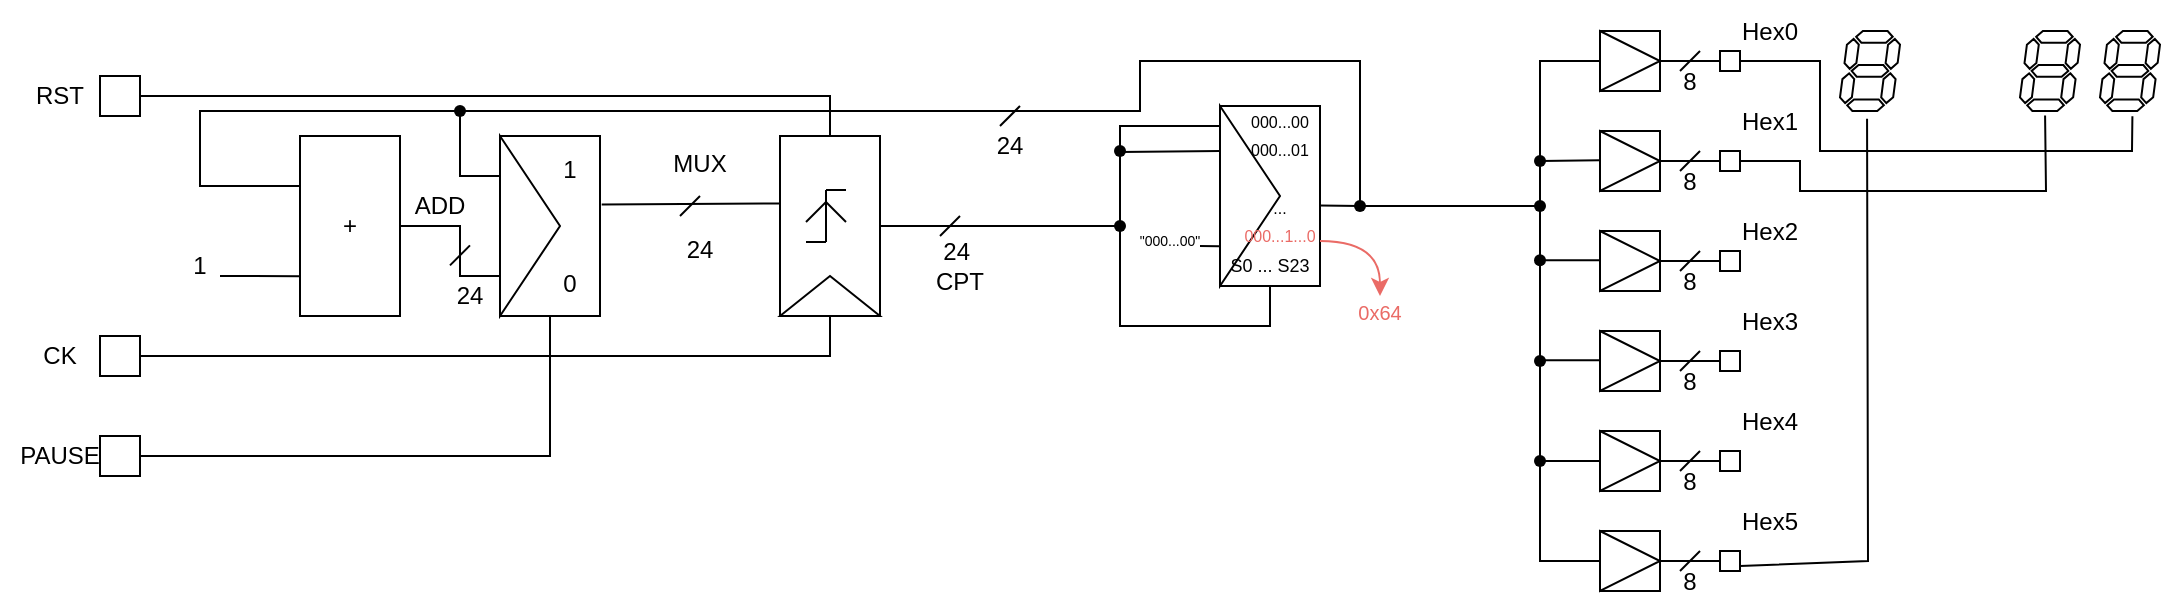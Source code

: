 <mxfile version="28.2.5">
  <diagram name="Page-1" id="4VCys80fIXsNl4EApBjB">
    <mxGraphModel dx="848" dy="515" grid="1" gridSize="10" guides="1" tooltips="1" connect="1" arrows="1" fold="1" page="1" pageScale="1" pageWidth="827" pageHeight="1169" math="0" shadow="0">
      <root>
        <mxCell id="0" />
        <mxCell id="1" parent="0" />
        <mxCell id="50cx5ybg6WjsTkt2_30P-1" value="+" style="rounded=0;whiteSpace=wrap;html=1;" vertex="1" parent="1">
          <mxGeometry x="160" y="85" width="50" height="90" as="geometry" />
        </mxCell>
        <mxCell id="50cx5ybg6WjsTkt2_30P-2" value="" style="group;rotation=-90;" vertex="1" connectable="0" parent="1">
          <mxGeometry x="380" y="125" width="90" height="70" as="geometry" />
        </mxCell>
        <mxCell id="50cx5ybg6WjsTkt2_30P-3" value="" style="rounded=0;whiteSpace=wrap;html=1;rotation=-90;" vertex="1" parent="50cx5ybg6WjsTkt2_30P-2">
          <mxGeometry y="-20" width="90" height="50" as="geometry" />
        </mxCell>
        <mxCell id="50cx5ybg6WjsTkt2_30P-4" value="" style="group;rotation=-90;" vertex="1" connectable="0" parent="50cx5ybg6WjsTkt2_30P-2">
          <mxGeometry x="30" y="-10" width="26" height="20" as="geometry" />
        </mxCell>
        <mxCell id="50cx5ybg6WjsTkt2_30P-5" value="" style="endArrow=none;html=1;rounded=0;" edge="1" parent="50cx5ybg6WjsTkt2_30P-4">
          <mxGeometry width="50" height="50" relative="1" as="geometry">
            <mxPoint x="13" y="23" as="sourcePoint" />
            <mxPoint x="13" y="-3" as="targetPoint" />
          </mxGeometry>
        </mxCell>
        <mxCell id="50cx5ybg6WjsTkt2_30P-6" value="" style="endArrow=none;html=1;rounded=0;" edge="1" parent="50cx5ybg6WjsTkt2_30P-4">
          <mxGeometry width="50" height="50" relative="1" as="geometry">
            <mxPoint x="13" y="23" as="sourcePoint" />
            <mxPoint x="3" y="23" as="targetPoint" />
          </mxGeometry>
        </mxCell>
        <mxCell id="50cx5ybg6WjsTkt2_30P-7" value="" style="endArrow=none;html=1;rounded=0;" edge="1" parent="50cx5ybg6WjsTkt2_30P-4">
          <mxGeometry width="50" height="50" relative="1" as="geometry">
            <mxPoint x="23" y="-3" as="sourcePoint" />
            <mxPoint x="13" y="-3" as="targetPoint" />
          </mxGeometry>
        </mxCell>
        <mxCell id="50cx5ybg6WjsTkt2_30P-8" value="" style="endArrow=none;html=1;rounded=0;" edge="1" parent="50cx5ybg6WjsTkt2_30P-4">
          <mxGeometry width="50" height="50" relative="1" as="geometry">
            <mxPoint x="13" y="3" as="sourcePoint" />
            <mxPoint x="3" y="13" as="targetPoint" />
            <Array as="points">
              <mxPoint x="13" y="3" />
            </Array>
          </mxGeometry>
        </mxCell>
        <mxCell id="50cx5ybg6WjsTkt2_30P-9" value="" style="endArrow=none;html=1;rounded=0;" edge="1" parent="50cx5ybg6WjsTkt2_30P-4">
          <mxGeometry width="50" height="50" relative="1" as="geometry">
            <mxPoint x="13" y="3" as="sourcePoint" />
            <mxPoint x="23" y="13" as="targetPoint" />
          </mxGeometry>
        </mxCell>
        <mxCell id="50cx5ybg6WjsTkt2_30P-10" value="" style="triangle;whiteSpace=wrap;html=1;rotation=-90;" vertex="1" parent="50cx5ybg6WjsTkt2_30P-2">
          <mxGeometry x="35" y="15" width="20" height="50" as="geometry" />
        </mxCell>
        <mxCell id="50cx5ybg6WjsTkt2_30P-11" value="" style="endArrow=none;html=1;rounded=0;entryX=0.004;entryY=0.779;entryDx=0;entryDy=0;entryPerimeter=0;" edge="1" parent="1" target="50cx5ybg6WjsTkt2_30P-1">
          <mxGeometry width="50" height="50" relative="1" as="geometry">
            <mxPoint x="120" y="155" as="sourcePoint" />
            <mxPoint x="130" y="205" as="targetPoint" />
          </mxGeometry>
        </mxCell>
        <mxCell id="50cx5ybg6WjsTkt2_30P-12" value="" style="verticalLabelPosition=bottom;shadow=0;dashed=0;align=center;html=1;verticalAlign=top;shape=mxgraph.electrical.opto_electronics.7_segment_display;pointerEvents=1;" vertex="1" parent="1">
          <mxGeometry x="930" y="32.5" width="30" height="40" as="geometry" />
        </mxCell>
        <mxCell id="50cx5ybg6WjsTkt2_30P-13" value="" style="verticalLabelPosition=bottom;shadow=0;dashed=0;align=center;html=1;verticalAlign=top;shape=mxgraph.electrical.opto_electronics.7_segment_display;pointerEvents=1;" vertex="1" parent="1">
          <mxGeometry x="1020" y="32.5" width="30" height="40" as="geometry" />
        </mxCell>
        <mxCell id="50cx5ybg6WjsTkt2_30P-14" value="" style="verticalLabelPosition=bottom;shadow=0;dashed=0;align=center;html=1;verticalAlign=top;shape=mxgraph.electrical.opto_electronics.7_segment_display;pointerEvents=1;" vertex="1" parent="1">
          <mxGeometry x="1060" y="32.5" width="30" height="40" as="geometry" />
        </mxCell>
        <mxCell id="50cx5ybg6WjsTkt2_30P-15" value="1" style="text;html=1;align=center;verticalAlign=middle;whiteSpace=wrap;rounded=0;" vertex="1" parent="1">
          <mxGeometry x="100" y="135" width="20" height="30" as="geometry" />
        </mxCell>
        <mxCell id="50cx5ybg6WjsTkt2_30P-16" value="" style="endArrow=none;html=1;rounded=0;entryX=0;entryY=0.5;entryDx=0;entryDy=0;exitX=1;exitY=0.5;exitDx=0;exitDy=0;" edge="1" parent="1" source="50cx5ybg6WjsTkt2_30P-17" target="50cx5ybg6WjsTkt2_30P-10">
          <mxGeometry width="50" height="50" relative="1" as="geometry">
            <mxPoint x="180" y="195" as="sourcePoint" />
            <mxPoint x="230" y="235" as="targetPoint" />
            <Array as="points">
              <mxPoint x="290" y="195" />
              <mxPoint x="425" y="195" />
            </Array>
          </mxGeometry>
        </mxCell>
        <mxCell id="50cx5ybg6WjsTkt2_30P-17" value="" style="rounded=0;whiteSpace=wrap;html=1;" vertex="1" parent="1">
          <mxGeometry x="60" y="185" width="20" height="20" as="geometry" />
        </mxCell>
        <mxCell id="50cx5ybg6WjsTkt2_30P-18" value="" style="rounded=0;whiteSpace=wrap;html=1;" vertex="1" parent="1">
          <mxGeometry x="60" y="55" width="20" height="20" as="geometry" />
        </mxCell>
        <mxCell id="50cx5ybg6WjsTkt2_30P-19" value="" style="endArrow=none;html=1;rounded=0;entryX=1;entryY=0.5;entryDx=0;entryDy=0;exitX=1;exitY=0.5;exitDx=0;exitDy=0;" edge="1" parent="1" source="50cx5ybg6WjsTkt2_30P-18" target="50cx5ybg6WjsTkt2_30P-3">
          <mxGeometry width="50" height="50" relative="1" as="geometry">
            <mxPoint x="290" y="335" as="sourcePoint" />
            <mxPoint x="340" y="285" as="targetPoint" />
            <Array as="points">
              <mxPoint x="425" y="65" />
            </Array>
          </mxGeometry>
        </mxCell>
        <mxCell id="50cx5ybg6WjsTkt2_30P-20" value="" style="endArrow=none;html=1;rounded=0;" edge="1" parent="1">
          <mxGeometry width="50" height="50" relative="1" as="geometry">
            <mxPoint x="235" y="149.67" as="sourcePoint" />
            <mxPoint x="245" y="139.67" as="targetPoint" />
          </mxGeometry>
        </mxCell>
        <mxCell id="50cx5ybg6WjsTkt2_30P-21" value="" style="endArrow=none;html=1;rounded=0;exitDx=0;exitDy=0;entryX=0.5;entryY=1;entryDx=0;entryDy=0;" edge="1" parent="1" source="50cx5ybg6WjsTkt2_30P-133" target="50cx5ybg6WjsTkt2_30P-109">
          <mxGeometry width="50" height="50" relative="1" as="geometry">
            <mxPoint x="650" y="235" as="sourcePoint" />
            <mxPoint x="580" y="128" as="targetPoint" />
            <Array as="points">
              <mxPoint x="570" y="180" />
              <mxPoint x="645" y="180" />
            </Array>
          </mxGeometry>
        </mxCell>
        <mxCell id="50cx5ybg6WjsTkt2_30P-22" value="" style="endArrow=none;html=1;rounded=0;" edge="1" parent="1">
          <mxGeometry width="50" height="50" relative="1" as="geometry">
            <mxPoint x="480" y="135" as="sourcePoint" />
            <mxPoint x="490" y="125" as="targetPoint" />
          </mxGeometry>
        </mxCell>
        <mxCell id="50cx5ybg6WjsTkt2_30P-23" value="24&amp;nbsp;&lt;div&gt;CPT&lt;/div&gt;" style="text;html=1;align=center;verticalAlign=middle;whiteSpace=wrap;rounded=0;" vertex="1" parent="1">
          <mxGeometry x="460" y="135" width="60" height="30" as="geometry" />
        </mxCell>
        <mxCell id="50cx5ybg6WjsTkt2_30P-24" value="" style="rounded=0;whiteSpace=wrap;html=1;" vertex="1" parent="1">
          <mxGeometry x="810" y="32.5" width="30" height="30" as="geometry" />
        </mxCell>
        <mxCell id="50cx5ybg6WjsTkt2_30P-25" value="" style="triangle;whiteSpace=wrap;html=1;" vertex="1" parent="1">
          <mxGeometry x="810" y="32.5" width="30" height="30" as="geometry" />
        </mxCell>
        <mxCell id="50cx5ybg6WjsTkt2_30P-26" value="" style="endArrow=none;html=1;rounded=0;entryX=0;entryY=0.5;entryDx=0;entryDy=0;exitX=0;exitY=0.5;exitDx=0;exitDy=0;" edge="1" parent="1" target="50cx5ybg6WjsTkt2_30P-25">
          <mxGeometry width="50" height="50" relative="1" as="geometry">
            <mxPoint x="810" y="297.5" as="sourcePoint" />
            <mxPoint x="720" y="242.5" as="targetPoint" />
            <Array as="points">
              <mxPoint x="780" y="297.5" />
              <mxPoint x="780" y="47.5" />
            </Array>
          </mxGeometry>
        </mxCell>
        <mxCell id="50cx5ybg6WjsTkt2_30P-28" value="" style="endArrow=none;html=1;rounded=0;entryX=1;entryY=0.5;entryDx=0;entryDy=0;" edge="1" parent="1" source="50cx5ybg6WjsTkt2_30P-30" target="50cx5ybg6WjsTkt2_30P-25">
          <mxGeometry width="50" height="50" relative="1" as="geometry">
            <mxPoint x="860" y="47.5" as="sourcePoint" />
            <mxPoint x="960" y="222.5" as="targetPoint" />
          </mxGeometry>
        </mxCell>
        <mxCell id="50cx5ybg6WjsTkt2_30P-29" value="" style="endArrow=none;html=1;rounded=0;entryX=1;entryY=0.5;entryDx=0;entryDy=0;" edge="1" parent="1" target="50cx5ybg6WjsTkt2_30P-30">
          <mxGeometry width="50" height="50" relative="1" as="geometry">
            <mxPoint x="860" y="47.5" as="sourcePoint" />
            <mxPoint x="840" y="47.5" as="targetPoint" />
          </mxGeometry>
        </mxCell>
        <mxCell id="50cx5ybg6WjsTkt2_30P-30" value="" style="rounded=0;whiteSpace=wrap;html=1;" vertex="1" parent="1">
          <mxGeometry x="870" y="42.5" width="10" height="10" as="geometry" />
        </mxCell>
        <mxCell id="50cx5ybg6WjsTkt2_30P-31" value="" style="endArrow=none;html=1;rounded=0;" edge="1" parent="1">
          <mxGeometry width="50" height="50" relative="1" as="geometry">
            <mxPoint x="850" y="52.5" as="sourcePoint" />
            <mxPoint x="860" y="42.5" as="targetPoint" />
          </mxGeometry>
        </mxCell>
        <mxCell id="50cx5ybg6WjsTkt2_30P-32" value="8" style="text;html=1;align=center;verticalAlign=middle;whiteSpace=wrap;rounded=0;" vertex="1" parent="1">
          <mxGeometry x="850" y="52.5" width="10" height="10" as="geometry" />
        </mxCell>
        <mxCell id="50cx5ybg6WjsTkt2_30P-33" value="" style="rounded=0;whiteSpace=wrap;html=1;" vertex="1" parent="1">
          <mxGeometry x="810" y="82.5" width="30" height="30" as="geometry" />
        </mxCell>
        <mxCell id="50cx5ybg6WjsTkt2_30P-34" value="" style="triangle;whiteSpace=wrap;html=1;" vertex="1" parent="1">
          <mxGeometry x="810" y="82.5" width="30" height="30" as="geometry" />
        </mxCell>
        <mxCell id="50cx5ybg6WjsTkt2_30P-35" value="" style="endArrow=none;html=1;rounded=0;entryX=1;entryY=0.5;entryDx=0;entryDy=0;" edge="1" parent="1" source="50cx5ybg6WjsTkt2_30P-37" target="50cx5ybg6WjsTkt2_30P-34">
          <mxGeometry width="50" height="50" relative="1" as="geometry">
            <mxPoint x="860" y="97.5" as="sourcePoint" />
            <mxPoint x="960" y="272.5" as="targetPoint" />
          </mxGeometry>
        </mxCell>
        <mxCell id="50cx5ybg6WjsTkt2_30P-36" value="" style="endArrow=none;html=1;rounded=0;entryX=1;entryY=0.5;entryDx=0;entryDy=0;" edge="1" parent="1" target="50cx5ybg6WjsTkt2_30P-37">
          <mxGeometry width="50" height="50" relative="1" as="geometry">
            <mxPoint x="860" y="97.5" as="sourcePoint" />
            <mxPoint x="840" y="97.5" as="targetPoint" />
          </mxGeometry>
        </mxCell>
        <mxCell id="50cx5ybg6WjsTkt2_30P-37" value="" style="rounded=0;whiteSpace=wrap;html=1;" vertex="1" parent="1">
          <mxGeometry x="870" y="92.5" width="10" height="10" as="geometry" />
        </mxCell>
        <mxCell id="50cx5ybg6WjsTkt2_30P-38" value="" style="endArrow=none;html=1;rounded=0;" edge="1" parent="1">
          <mxGeometry width="50" height="50" relative="1" as="geometry">
            <mxPoint x="850" y="102.5" as="sourcePoint" />
            <mxPoint x="860" y="92.5" as="targetPoint" />
          </mxGeometry>
        </mxCell>
        <mxCell id="50cx5ybg6WjsTkt2_30P-39" value="8" style="text;html=1;align=center;verticalAlign=middle;whiteSpace=wrap;rounded=0;" vertex="1" parent="1">
          <mxGeometry x="850" y="102.5" width="10" height="10" as="geometry" />
        </mxCell>
        <mxCell id="50cx5ybg6WjsTkt2_30P-40" value="" style="rounded=0;whiteSpace=wrap;html=1;" vertex="1" parent="1">
          <mxGeometry x="810" y="132.5" width="30" height="30" as="geometry" />
        </mxCell>
        <mxCell id="50cx5ybg6WjsTkt2_30P-41" value="" style="triangle;whiteSpace=wrap;html=1;" vertex="1" parent="1">
          <mxGeometry x="810" y="132.5" width="30" height="30" as="geometry" />
        </mxCell>
        <mxCell id="50cx5ybg6WjsTkt2_30P-42" value="" style="endArrow=none;html=1;rounded=0;entryX=1;entryY=0.5;entryDx=0;entryDy=0;" edge="1" parent="1" source="50cx5ybg6WjsTkt2_30P-44" target="50cx5ybg6WjsTkt2_30P-41">
          <mxGeometry width="50" height="50" relative="1" as="geometry">
            <mxPoint x="860" y="147.5" as="sourcePoint" />
            <mxPoint x="960" y="322.5" as="targetPoint" />
          </mxGeometry>
        </mxCell>
        <mxCell id="50cx5ybg6WjsTkt2_30P-43" value="" style="endArrow=none;html=1;rounded=0;entryX=1;entryY=0.5;entryDx=0;entryDy=0;" edge="1" parent="1" target="50cx5ybg6WjsTkt2_30P-44">
          <mxGeometry width="50" height="50" relative="1" as="geometry">
            <mxPoint x="860" y="147.5" as="sourcePoint" />
            <mxPoint x="840" y="147.5" as="targetPoint" />
          </mxGeometry>
        </mxCell>
        <mxCell id="50cx5ybg6WjsTkt2_30P-44" value="" style="rounded=0;whiteSpace=wrap;html=1;" vertex="1" parent="1">
          <mxGeometry x="870" y="142.5" width="10" height="10" as="geometry" />
        </mxCell>
        <mxCell id="50cx5ybg6WjsTkt2_30P-45" value="" style="endArrow=none;html=1;rounded=0;" edge="1" parent="1">
          <mxGeometry width="50" height="50" relative="1" as="geometry">
            <mxPoint x="850" y="152.5" as="sourcePoint" />
            <mxPoint x="860" y="142.5" as="targetPoint" />
          </mxGeometry>
        </mxCell>
        <mxCell id="50cx5ybg6WjsTkt2_30P-46" value="8" style="text;html=1;align=center;verticalAlign=middle;whiteSpace=wrap;rounded=0;" vertex="1" parent="1">
          <mxGeometry x="850" y="152.5" width="10" height="10" as="geometry" />
        </mxCell>
        <mxCell id="50cx5ybg6WjsTkt2_30P-47" value="" style="rounded=0;whiteSpace=wrap;html=1;" vertex="1" parent="1">
          <mxGeometry x="810" y="182.5" width="30" height="30" as="geometry" />
        </mxCell>
        <mxCell id="50cx5ybg6WjsTkt2_30P-48" value="" style="triangle;whiteSpace=wrap;html=1;" vertex="1" parent="1">
          <mxGeometry x="810" y="182.5" width="30" height="30" as="geometry" />
        </mxCell>
        <mxCell id="50cx5ybg6WjsTkt2_30P-49" value="" style="endArrow=none;html=1;rounded=0;entryX=1;entryY=0.5;entryDx=0;entryDy=0;" edge="1" parent="1" source="50cx5ybg6WjsTkt2_30P-51" target="50cx5ybg6WjsTkt2_30P-48">
          <mxGeometry width="50" height="50" relative="1" as="geometry">
            <mxPoint x="860" y="197.5" as="sourcePoint" />
            <mxPoint x="960" y="372.5" as="targetPoint" />
          </mxGeometry>
        </mxCell>
        <mxCell id="50cx5ybg6WjsTkt2_30P-50" value="" style="endArrow=none;html=1;rounded=0;entryX=1;entryY=0.5;entryDx=0;entryDy=0;" edge="1" parent="1" target="50cx5ybg6WjsTkt2_30P-51">
          <mxGeometry width="50" height="50" relative="1" as="geometry">
            <mxPoint x="860" y="197.5" as="sourcePoint" />
            <mxPoint x="840" y="197.5" as="targetPoint" />
          </mxGeometry>
        </mxCell>
        <mxCell id="50cx5ybg6WjsTkt2_30P-51" value="" style="rounded=0;whiteSpace=wrap;html=1;" vertex="1" parent="1">
          <mxGeometry x="870" y="192.5" width="10" height="10" as="geometry" />
        </mxCell>
        <mxCell id="50cx5ybg6WjsTkt2_30P-52" value="" style="endArrow=none;html=1;rounded=0;" edge="1" parent="1">
          <mxGeometry width="50" height="50" relative="1" as="geometry">
            <mxPoint x="850" y="202.5" as="sourcePoint" />
            <mxPoint x="860" y="192.5" as="targetPoint" />
          </mxGeometry>
        </mxCell>
        <mxCell id="50cx5ybg6WjsTkt2_30P-53" value="8" style="text;html=1;align=center;verticalAlign=middle;whiteSpace=wrap;rounded=0;" vertex="1" parent="1">
          <mxGeometry x="850" y="202.5" width="10" height="10" as="geometry" />
        </mxCell>
        <mxCell id="50cx5ybg6WjsTkt2_30P-54" value="" style="rounded=0;whiteSpace=wrap;html=1;" vertex="1" parent="1">
          <mxGeometry x="810" y="232.5" width="30" height="30" as="geometry" />
        </mxCell>
        <mxCell id="50cx5ybg6WjsTkt2_30P-55" value="" style="triangle;whiteSpace=wrap;html=1;" vertex="1" parent="1">
          <mxGeometry x="810" y="232.5" width="30" height="30" as="geometry" />
        </mxCell>
        <mxCell id="50cx5ybg6WjsTkt2_30P-56" value="" style="endArrow=none;html=1;rounded=0;entryX=1;entryY=0.5;entryDx=0;entryDy=0;" edge="1" parent="1" source="50cx5ybg6WjsTkt2_30P-58" target="50cx5ybg6WjsTkt2_30P-55">
          <mxGeometry width="50" height="50" relative="1" as="geometry">
            <mxPoint x="860" y="247.5" as="sourcePoint" />
            <mxPoint x="960" y="422.5" as="targetPoint" />
          </mxGeometry>
        </mxCell>
        <mxCell id="50cx5ybg6WjsTkt2_30P-57" value="" style="endArrow=none;html=1;rounded=0;entryX=1;entryY=0.5;entryDx=0;entryDy=0;" edge="1" parent="1" target="50cx5ybg6WjsTkt2_30P-58">
          <mxGeometry width="50" height="50" relative="1" as="geometry">
            <mxPoint x="860" y="247.5" as="sourcePoint" />
            <mxPoint x="840" y="247.5" as="targetPoint" />
          </mxGeometry>
        </mxCell>
        <mxCell id="50cx5ybg6WjsTkt2_30P-58" value="" style="rounded=0;whiteSpace=wrap;html=1;" vertex="1" parent="1">
          <mxGeometry x="870" y="242.5" width="10" height="10" as="geometry" />
        </mxCell>
        <mxCell id="50cx5ybg6WjsTkt2_30P-59" value="" style="endArrow=none;html=1;rounded=0;" edge="1" parent="1">
          <mxGeometry width="50" height="50" relative="1" as="geometry">
            <mxPoint x="850" y="252.5" as="sourcePoint" />
            <mxPoint x="860" y="242.5" as="targetPoint" />
          </mxGeometry>
        </mxCell>
        <mxCell id="50cx5ybg6WjsTkt2_30P-60" value="8" style="text;html=1;align=center;verticalAlign=middle;whiteSpace=wrap;rounded=0;" vertex="1" parent="1">
          <mxGeometry x="850" y="252.5" width="10" height="10" as="geometry" />
        </mxCell>
        <mxCell id="50cx5ybg6WjsTkt2_30P-61" value="" style="rounded=0;whiteSpace=wrap;html=1;" vertex="1" parent="1">
          <mxGeometry x="810" y="282.5" width="30" height="30" as="geometry" />
        </mxCell>
        <mxCell id="50cx5ybg6WjsTkt2_30P-62" value="" style="triangle;whiteSpace=wrap;html=1;" vertex="1" parent="1">
          <mxGeometry x="810" y="282.5" width="30" height="30" as="geometry" />
        </mxCell>
        <mxCell id="50cx5ybg6WjsTkt2_30P-63" value="" style="endArrow=none;html=1;rounded=0;entryX=1;entryY=0.5;entryDx=0;entryDy=0;" edge="1" parent="1" source="50cx5ybg6WjsTkt2_30P-65" target="50cx5ybg6WjsTkt2_30P-62">
          <mxGeometry width="50" height="50" relative="1" as="geometry">
            <mxPoint x="860" y="297.5" as="sourcePoint" />
            <mxPoint x="960" y="472.5" as="targetPoint" />
          </mxGeometry>
        </mxCell>
        <mxCell id="50cx5ybg6WjsTkt2_30P-64" value="" style="endArrow=none;html=1;rounded=0;entryX=1;entryY=0.5;entryDx=0;entryDy=0;" edge="1" parent="1" target="50cx5ybg6WjsTkt2_30P-65">
          <mxGeometry width="50" height="50" relative="1" as="geometry">
            <mxPoint x="860" y="297.5" as="sourcePoint" />
            <mxPoint x="840" y="297.5" as="targetPoint" />
          </mxGeometry>
        </mxCell>
        <mxCell id="50cx5ybg6WjsTkt2_30P-65" value="" style="rounded=0;whiteSpace=wrap;html=1;" vertex="1" parent="1">
          <mxGeometry x="870" y="292.5" width="10" height="10" as="geometry" />
        </mxCell>
        <mxCell id="50cx5ybg6WjsTkt2_30P-66" value="" style="endArrow=none;html=1;rounded=0;" edge="1" parent="1">
          <mxGeometry width="50" height="50" relative="1" as="geometry">
            <mxPoint x="850" y="302.5" as="sourcePoint" />
            <mxPoint x="860" y="292.5" as="targetPoint" />
          </mxGeometry>
        </mxCell>
        <mxCell id="50cx5ybg6WjsTkt2_30P-67" value="8" style="text;html=1;align=center;verticalAlign=middle;whiteSpace=wrap;rounded=0;" vertex="1" parent="1">
          <mxGeometry x="850" y="302.5" width="10" height="10" as="geometry" />
        </mxCell>
        <mxCell id="50cx5ybg6WjsTkt2_30P-68" value="" style="endArrow=none;html=1;rounded=0;entryX=0;entryY=0.5;entryDx=0;entryDy=0;" edge="1" parent="1" target="50cx5ybg6WjsTkt2_30P-55">
          <mxGeometry width="50" height="50" relative="1" as="geometry">
            <mxPoint x="780" y="247.5" as="sourcePoint" />
            <mxPoint x="730" y="292.5" as="targetPoint" />
          </mxGeometry>
        </mxCell>
        <mxCell id="50cx5ybg6WjsTkt2_30P-69" value="" style="endArrow=none;html=1;rounded=0;entryX=0;entryY=0.5;entryDx=0;entryDy=0;" edge="1" parent="1">
          <mxGeometry width="50" height="50" relative="1" as="geometry">
            <mxPoint x="780" y="197.17" as="sourcePoint" />
            <mxPoint x="810" y="197.17" as="targetPoint" />
          </mxGeometry>
        </mxCell>
        <mxCell id="50cx5ybg6WjsTkt2_30P-70" value="" style="endArrow=none;html=1;rounded=0;entryX=0;entryY=0.5;entryDx=0;entryDy=0;" edge="1" parent="1" source="50cx5ybg6WjsTkt2_30P-72">
          <mxGeometry width="50" height="50" relative="1" as="geometry">
            <mxPoint x="780" y="147.17" as="sourcePoint" />
            <mxPoint x="810" y="147.17" as="targetPoint" />
          </mxGeometry>
        </mxCell>
        <mxCell id="50cx5ybg6WjsTkt2_30P-71" value="" style="endArrow=none;html=1;rounded=0;entryX=0;entryY=0.5;entryDx=0;entryDy=0;" edge="1" parent="1" source="50cx5ybg6WjsTkt2_30P-106">
          <mxGeometry width="50" height="50" relative="1" as="geometry">
            <mxPoint x="780" y="97.17" as="sourcePoint" />
            <mxPoint x="810" y="97.17" as="targetPoint" />
          </mxGeometry>
        </mxCell>
        <mxCell id="50cx5ybg6WjsTkt2_30P-72" value="" style="shape=waypoint;sketch=0;fillStyle=solid;size=6;pointerEvents=1;points=[];fillColor=none;resizable=0;rotatable=0;perimeter=centerPerimeter;snapToPoint=1;" vertex="1" parent="1">
          <mxGeometry x="770" y="137.17" width="20" height="20" as="geometry" />
        </mxCell>
        <mxCell id="50cx5ybg6WjsTkt2_30P-73" value="" style="shape=waypoint;sketch=0;fillStyle=solid;size=6;pointerEvents=1;points=[];fillColor=none;resizable=0;rotatable=0;perimeter=centerPerimeter;snapToPoint=1;" vertex="1" parent="1">
          <mxGeometry x="770" y="187.5" width="20" height="20" as="geometry" />
        </mxCell>
        <mxCell id="50cx5ybg6WjsTkt2_30P-74" value="" style="shape=waypoint;sketch=0;fillStyle=solid;size=6;pointerEvents=1;points=[];fillColor=none;resizable=0;rotatable=0;perimeter=centerPerimeter;snapToPoint=1;" vertex="1" parent="1">
          <mxGeometry x="770" y="237.5" width="20" height="20" as="geometry" />
        </mxCell>
        <mxCell id="50cx5ybg6WjsTkt2_30P-75" value="CK" style="text;html=1;align=center;verticalAlign=middle;whiteSpace=wrap;rounded=0;" vertex="1" parent="1">
          <mxGeometry x="10" y="180" width="60" height="30" as="geometry" />
        </mxCell>
        <mxCell id="50cx5ybg6WjsTkt2_30P-76" value="RST" style="text;html=1;align=center;verticalAlign=middle;whiteSpace=wrap;rounded=0;" vertex="1" parent="1">
          <mxGeometry x="10" y="50" width="60" height="30" as="geometry" />
        </mxCell>
        <mxCell id="50cx5ybg6WjsTkt2_30P-77" value="Hex0" style="text;html=1;align=center;verticalAlign=middle;whiteSpace=wrap;rounded=0;" vertex="1" parent="1">
          <mxGeometry x="880" y="17.5" width="30" height="30" as="geometry" />
        </mxCell>
        <mxCell id="50cx5ybg6WjsTkt2_30P-78" value="Hex1" style="text;html=1;align=center;verticalAlign=middle;whiteSpace=wrap;rounded=0;" vertex="1" parent="1">
          <mxGeometry x="880" y="62.5" width="30" height="30" as="geometry" />
        </mxCell>
        <mxCell id="50cx5ybg6WjsTkt2_30P-79" value="Hex2" style="text;html=1;align=center;verticalAlign=middle;whiteSpace=wrap;rounded=0;" vertex="1" parent="1">
          <mxGeometry x="880" y="117.5" width="30" height="30" as="geometry" />
        </mxCell>
        <mxCell id="50cx5ybg6WjsTkt2_30P-80" value="Hex3" style="text;html=1;align=center;verticalAlign=middle;whiteSpace=wrap;rounded=0;" vertex="1" parent="1">
          <mxGeometry x="880" y="162.5" width="30" height="30" as="geometry" />
        </mxCell>
        <mxCell id="50cx5ybg6WjsTkt2_30P-81" value="Hex4" style="text;html=1;align=center;verticalAlign=middle;whiteSpace=wrap;rounded=0;" vertex="1" parent="1">
          <mxGeometry x="880" y="212.5" width="30" height="30" as="geometry" />
        </mxCell>
        <mxCell id="50cx5ybg6WjsTkt2_30P-82" value="Hex5" style="text;html=1;align=center;verticalAlign=middle;whiteSpace=wrap;rounded=0;" vertex="1" parent="1">
          <mxGeometry x="880" y="262.5" width="30" height="30" as="geometry" />
        </mxCell>
        <mxCell id="50cx5ybg6WjsTkt2_30P-83" value="" style="endArrow=none;html=1;rounded=0;exitX=1;exitY=0.75;exitDx=0;exitDy=0;entryX=0.451;entryY=1.098;entryDx=0;entryDy=0;entryPerimeter=0;" edge="1" parent="1" source="50cx5ybg6WjsTkt2_30P-65" target="50cx5ybg6WjsTkt2_30P-12">
          <mxGeometry width="50" height="50" relative="1" as="geometry">
            <mxPoint x="990" y="322.5" as="sourcePoint" />
            <mxPoint x="1040" y="272.5" as="targetPoint" />
            <Array as="points">
              <mxPoint x="944" y="297.5" />
            </Array>
          </mxGeometry>
        </mxCell>
        <mxCell id="50cx5ybg6WjsTkt2_30P-84" value="" style="endArrow=none;html=1;rounded=0;exitX=1;exitY=0.5;exitDx=0;exitDy=0;entryX=0.54;entryY=1.065;entryDx=0;entryDy=0;entryPerimeter=0;" edge="1" parent="1" source="50cx5ybg6WjsTkt2_30P-30" target="50cx5ybg6WjsTkt2_30P-14">
          <mxGeometry width="50" height="50" relative="1" as="geometry">
            <mxPoint x="980" y="162.5" as="sourcePoint" />
            <mxPoint x="1070" y="92.5" as="targetPoint" />
            <Array as="points">
              <mxPoint x="920" y="47.5" />
              <mxPoint x="920" y="92.5" />
              <mxPoint x="1076" y="92.5" />
            </Array>
          </mxGeometry>
        </mxCell>
        <mxCell id="50cx5ybg6WjsTkt2_30P-85" value="" style="endArrow=none;html=1;rounded=0;exitX=1;exitY=0.5;exitDx=0;exitDy=0;entryX=0.418;entryY=1.056;entryDx=0;entryDy=0;entryPerimeter=0;" edge="1" parent="1" source="50cx5ybg6WjsTkt2_30P-37" target="50cx5ybg6WjsTkt2_30P-13">
          <mxGeometry width="50" height="50" relative="1" as="geometry">
            <mxPoint x="1040" y="162.5" as="sourcePoint" />
            <mxPoint x="1090" y="112.5" as="targetPoint" />
            <Array as="points">
              <mxPoint x="910" y="97.5" />
              <mxPoint x="910" y="112.5" />
              <mxPoint x="1033" y="112.5" />
            </Array>
          </mxGeometry>
        </mxCell>
        <mxCell id="50cx5ybg6WjsTkt2_30P-86" value="" style="rounded=0;whiteSpace=wrap;html=1;strokeColor=#000000;" vertex="1" parent="1">
          <mxGeometry x="60" y="235" width="20" height="20" as="geometry" />
        </mxCell>
        <mxCell id="50cx5ybg6WjsTkt2_30P-87" value="PAUSE" style="text;html=1;align=center;verticalAlign=middle;whiteSpace=wrap;rounded=0;fontColor=#000000;" vertex="1" parent="1">
          <mxGeometry x="10" y="230" width="60" height="30" as="geometry" />
        </mxCell>
        <mxCell id="50cx5ybg6WjsTkt2_30P-88" value="" style="group" vertex="1" connectable="0" parent="1">
          <mxGeometry x="260" y="85" width="50" height="90" as="geometry" />
        </mxCell>
        <mxCell id="50cx5ybg6WjsTkt2_30P-89" value="" style="rounded=0;whiteSpace=wrap;html=1;" vertex="1" parent="50cx5ybg6WjsTkt2_30P-88">
          <mxGeometry width="50" height="90" as="geometry" />
        </mxCell>
        <mxCell id="50cx5ybg6WjsTkt2_30P-90" value="" style="triangle;whiteSpace=wrap;html=1;" vertex="1" parent="50cx5ybg6WjsTkt2_30P-88">
          <mxGeometry width="30" height="90" as="geometry" />
        </mxCell>
        <mxCell id="50cx5ybg6WjsTkt2_30P-91" value="1&lt;div&gt;&lt;br&gt;&lt;/div&gt;&lt;div&gt;&lt;br&gt;&lt;/div&gt;&lt;div&gt;&lt;br&gt;&lt;/div&gt;&lt;div&gt;0&lt;/div&gt;" style="text;html=1;align=center;verticalAlign=middle;whiteSpace=wrap;rounded=0;" vertex="1" parent="50cx5ybg6WjsTkt2_30P-88">
          <mxGeometry x="30" y="30" width="10" height="30" as="geometry" />
        </mxCell>
        <mxCell id="50cx5ybg6WjsTkt2_30P-92" value="" style="endArrow=none;html=1;rounded=0;exitX=1;exitY=0.5;exitDx=0;exitDy=0;entryX=0.5;entryY=1;entryDx=0;entryDy=0;" edge="1" parent="1" source="50cx5ybg6WjsTkt2_30P-86" target="50cx5ybg6WjsTkt2_30P-89">
          <mxGeometry width="50" height="50" relative="1" as="geometry">
            <mxPoint x="230" y="285" as="sourcePoint" />
            <mxPoint x="280" y="235" as="targetPoint" />
            <Array as="points">
              <mxPoint x="285" y="245" />
            </Array>
          </mxGeometry>
        </mxCell>
        <mxCell id="50cx5ybg6WjsTkt2_30P-93" value="" style="endArrow=none;html=1;rounded=0;" edge="1" parent="1" source="50cx5ybg6WjsTkt2_30P-27">
          <mxGeometry width="50" height="50" relative="1" as="geometry">
            <mxPoint x="670" y="119.73" as="sourcePoint" />
            <mxPoint x="780" y="120" as="targetPoint" />
            <Array as="points" />
          </mxGeometry>
        </mxCell>
        <mxCell id="50cx5ybg6WjsTkt2_30P-94" value="" style="endArrow=none;html=1;rounded=0;" edge="1" parent="1" source="50cx5ybg6WjsTkt2_30P-95">
          <mxGeometry width="50" height="50" relative="1" as="geometry">
            <mxPoint x="240" y="75" as="sourcePoint" />
            <mxPoint x="260" y="105" as="targetPoint" />
            <Array as="points">
              <mxPoint x="240" y="105" />
            </Array>
          </mxGeometry>
        </mxCell>
        <mxCell id="50cx5ybg6WjsTkt2_30P-95" value="" style="shape=waypoint;sketch=0;fillStyle=solid;size=6;pointerEvents=1;points=[];fillColor=none;resizable=0;rotatable=0;perimeter=centerPerimeter;snapToPoint=1;" vertex="1" parent="1">
          <mxGeometry x="230" y="62.5" width="20" height="20" as="geometry" />
        </mxCell>
        <mxCell id="50cx5ybg6WjsTkt2_30P-96" value="" style="endArrow=none;html=1;rounded=0;" edge="1" parent="1">
          <mxGeometry width="50" height="50" relative="1" as="geometry">
            <mxPoint x="160" y="110" as="sourcePoint" />
            <mxPoint x="690" y="120" as="targetPoint" />
            <Array as="points">
              <mxPoint x="110" y="110" />
              <mxPoint x="110" y="72.5" />
              <mxPoint x="320" y="72.5" />
              <mxPoint x="510" y="72.5" />
              <mxPoint x="580" y="72.5" />
              <mxPoint x="580" y="47.5" />
              <mxPoint x="690" y="47.5" />
            </Array>
          </mxGeometry>
        </mxCell>
        <mxCell id="50cx5ybg6WjsTkt2_30P-98" value="" style="endArrow=none;html=1;rounded=0;exitX=1;exitY=0.5;exitDx=0;exitDy=0;" edge="1" parent="1" source="50cx5ybg6WjsTkt2_30P-1">
          <mxGeometry width="50" height="50" relative="1" as="geometry">
            <mxPoint x="340" y="385" as="sourcePoint" />
            <mxPoint x="260" y="155" as="targetPoint" />
            <Array as="points">
              <mxPoint x="240" y="130" />
              <mxPoint x="240" y="155" />
            </Array>
          </mxGeometry>
        </mxCell>
        <mxCell id="50cx5ybg6WjsTkt2_30P-99" value="ADD" style="text;html=1;align=center;verticalAlign=middle;whiteSpace=wrap;rounded=0;" vertex="1" parent="1">
          <mxGeometry x="220" y="115" width="20" height="10" as="geometry" />
        </mxCell>
        <mxCell id="50cx5ybg6WjsTkt2_30P-100" value="24" style="text;html=1;align=center;verticalAlign=middle;whiteSpace=wrap;rounded=0;" vertex="1" parent="1">
          <mxGeometry x="240" y="150" width="10" height="30" as="geometry" />
        </mxCell>
        <mxCell id="50cx5ybg6WjsTkt2_30P-101" value="" style="endArrow=none;html=1;rounded=0;entryX=0.625;entryY=0.003;entryDx=0;entryDy=0;entryPerimeter=0;exitX=1.017;exitY=0.381;exitDx=0;exitDy=0;exitPerimeter=0;" edge="1" parent="1" source="50cx5ybg6WjsTkt2_30P-89" target="50cx5ybg6WjsTkt2_30P-3">
          <mxGeometry width="50" height="50" relative="1" as="geometry">
            <mxPoint x="340" y="195" as="sourcePoint" />
            <mxPoint x="390" y="145" as="targetPoint" />
          </mxGeometry>
        </mxCell>
        <mxCell id="50cx5ybg6WjsTkt2_30P-102" value="" style="endArrow=none;html=1;rounded=0;" edge="1" parent="1">
          <mxGeometry width="50" height="50" relative="1" as="geometry">
            <mxPoint x="350" y="125" as="sourcePoint" />
            <mxPoint x="360" y="115" as="targetPoint" />
          </mxGeometry>
        </mxCell>
        <mxCell id="50cx5ybg6WjsTkt2_30P-103" value="MUX&lt;div&gt;&lt;br&gt;&lt;/div&gt;&lt;div&gt;&lt;br&gt;&lt;/div&gt;&lt;div&gt;24&lt;/div&gt;" style="text;html=1;align=center;verticalAlign=middle;whiteSpace=wrap;rounded=0;" vertex="1" parent="1">
          <mxGeometry x="330" y="105" width="60" height="30" as="geometry" />
        </mxCell>
        <mxCell id="50cx5ybg6WjsTkt2_30P-104" value="" style="endArrow=none;html=1;rounded=0;" edge="1" parent="1">
          <mxGeometry width="50" height="50" relative="1" as="geometry">
            <mxPoint x="510" y="80" as="sourcePoint" />
            <mxPoint x="520" y="70" as="targetPoint" />
          </mxGeometry>
        </mxCell>
        <mxCell id="50cx5ybg6WjsTkt2_30P-105" value="" style="endArrow=none;html=1;rounded=0;entryDx=0;entryDy=0;" edge="1" parent="1" target="50cx5ybg6WjsTkt2_30P-106">
          <mxGeometry width="50" height="50" relative="1" as="geometry">
            <mxPoint x="780" y="97.17" as="sourcePoint" />
            <mxPoint x="810" y="97.17" as="targetPoint" />
          </mxGeometry>
        </mxCell>
        <mxCell id="50cx5ybg6WjsTkt2_30P-106" value="" style="shape=waypoint;sketch=0;fillStyle=solid;size=6;pointerEvents=1;points=[];fillColor=none;resizable=0;rotatable=0;perimeter=centerPerimeter;snapToPoint=1;" vertex="1" parent="1">
          <mxGeometry x="770" y="87.5" width="20" height="20" as="geometry" />
        </mxCell>
        <mxCell id="50cx5ybg6WjsTkt2_30P-107" value="24" style="text;html=1;align=center;verticalAlign=middle;whiteSpace=wrap;rounded=0;" vertex="1" parent="1">
          <mxGeometry x="490" y="75" width="50" height="30" as="geometry" />
        </mxCell>
        <mxCell id="50cx5ybg6WjsTkt2_30P-108" value="" style="group" vertex="1" connectable="0" parent="1">
          <mxGeometry x="620" y="70" width="60" height="90" as="geometry" />
        </mxCell>
        <mxCell id="50cx5ybg6WjsTkt2_30P-109" value="" style="rounded=0;whiteSpace=wrap;html=1;" vertex="1" parent="50cx5ybg6WjsTkt2_30P-108">
          <mxGeometry width="50" height="90" as="geometry" />
        </mxCell>
        <mxCell id="50cx5ybg6WjsTkt2_30P-110" value="" style="triangle;whiteSpace=wrap;html=1;" vertex="1" parent="50cx5ybg6WjsTkt2_30P-108">
          <mxGeometry width="30" height="90" as="geometry" />
        </mxCell>
        <mxCell id="50cx5ybg6WjsTkt2_30P-112" value="S0 ... S23" style="text;html=1;align=center;verticalAlign=middle;whiteSpace=wrap;rounded=0;fontSize=9;" vertex="1" parent="50cx5ybg6WjsTkt2_30P-108">
          <mxGeometry y="80" width="50" as="geometry" />
        </mxCell>
        <mxCell id="50cx5ybg6WjsTkt2_30P-113" value="&lt;font style=&quot;font-size: 8px;&quot;&gt;000...00&lt;/font&gt;&lt;div&gt;&lt;font style=&quot;font-size: 8px;&quot;&gt;000...01&lt;/font&gt;&lt;/div&gt;&lt;div&gt;&lt;br&gt;&lt;/div&gt;&lt;div&gt;&lt;font style=&quot;font-size: 8px;&quot;&gt;...&lt;br&gt;&lt;font style=&quot;color: rgb(234, 107, 102);&quot;&gt;000...1...0&lt;/font&gt;&lt;/font&gt;&lt;/div&gt;" style="text;html=1;align=center;verticalAlign=middle;whiteSpace=wrap;rounded=0;" vertex="1" parent="50cx5ybg6WjsTkt2_30P-108">
          <mxGeometry y="20" width="60" height="30" as="geometry" />
        </mxCell>
        <mxCell id="50cx5ybg6WjsTkt2_30P-118" value="" style="endArrow=none;html=1;rounded=0;" edge="1" parent="1" source="50cx5ybg6WjsTkt2_30P-131" target="50cx5ybg6WjsTkt2_30P-27">
          <mxGeometry width="50" height="50" relative="1" as="geometry">
            <mxPoint x="670" y="119.73" as="sourcePoint" />
            <mxPoint x="780" y="120" as="targetPoint" />
            <Array as="points" />
          </mxGeometry>
        </mxCell>
        <mxCell id="50cx5ybg6WjsTkt2_30P-27" value="" style="shape=waypoint;sketch=0;fillStyle=solid;size=6;pointerEvents=1;points=[];fillColor=none;resizable=0;rotatable=0;perimeter=centerPerimeter;snapToPoint=1;" vertex="1" parent="1">
          <mxGeometry x="770" y="110" width="20" height="20" as="geometry" />
        </mxCell>
        <mxCell id="50cx5ybg6WjsTkt2_30P-120" value="" style="endArrow=none;html=1;rounded=0;entryX=0;entryY=0.25;entryDx=0;entryDy=0;" edge="1" parent="1" target="50cx5ybg6WjsTkt2_30P-109">
          <mxGeometry width="50" height="50" relative="1" as="geometry">
            <mxPoint x="570" y="130" as="sourcePoint" />
            <mxPoint x="620" y="140" as="targetPoint" />
            <Array as="points">
              <mxPoint x="570" y="93" />
            </Array>
          </mxGeometry>
        </mxCell>
        <mxCell id="50cx5ybg6WjsTkt2_30P-121" value="" style="endArrow=none;html=1;rounded=0;" edge="1" parent="1" source="50cx5ybg6WjsTkt2_30P-135">
          <mxGeometry width="50" height="50" relative="1" as="geometry">
            <mxPoint x="570" y="100" as="sourcePoint" />
            <mxPoint x="620" y="80" as="targetPoint" />
            <Array as="points">
              <mxPoint x="570" y="80" />
              <mxPoint x="590" y="80" />
            </Array>
          </mxGeometry>
        </mxCell>
        <mxCell id="50cx5ybg6WjsTkt2_30P-122" value="" style="endArrow=none;html=1;rounded=0;exitX=-0.016;exitY=0.779;exitDx=0;exitDy=0;exitPerimeter=0;" edge="1" parent="1" source="50cx5ybg6WjsTkt2_30P-110">
          <mxGeometry width="50" height="50" relative="1" as="geometry">
            <mxPoint x="540" y="180" as="sourcePoint" />
            <mxPoint x="610" y="140" as="targetPoint" />
          </mxGeometry>
        </mxCell>
        <mxCell id="50cx5ybg6WjsTkt2_30P-124" value="&lt;font style=&quot;font-size: 7px;&quot;&gt;&quot;000...00&quot;&lt;/font&gt;" style="text;html=1;align=center;verticalAlign=middle;whiteSpace=wrap;rounded=0;" vertex="1" parent="1">
          <mxGeometry x="580" y="130" width="30" height="12.5" as="geometry" />
        </mxCell>
        <mxCell id="50cx5ybg6WjsTkt2_30P-126" value="0x64" style="text;html=1;align=center;verticalAlign=middle;whiteSpace=wrap;rounded=0;fontColor=#EA6B66;fontSize=10;" vertex="1" parent="1">
          <mxGeometry x="690" y="165" width="20" height="15" as="geometry" />
        </mxCell>
        <mxCell id="50cx5ybg6WjsTkt2_30P-130" style="edgeStyle=orthogonalEdgeStyle;rounded=0;orthogonalLoop=1;jettySize=auto;html=1;exitX=1;exitY=0.75;exitDx=0;exitDy=0;curved=1;fontColor=#EA6B66;strokeColor=#EA6B66;" edge="1" parent="1" source="50cx5ybg6WjsTkt2_30P-109" target="50cx5ybg6WjsTkt2_30P-126">
          <mxGeometry relative="1" as="geometry" />
        </mxCell>
        <mxCell id="50cx5ybg6WjsTkt2_30P-132" value="" style="endArrow=none;html=1;rounded=0;" edge="1" parent="1" target="50cx5ybg6WjsTkt2_30P-131">
          <mxGeometry width="50" height="50" relative="1" as="geometry">
            <mxPoint x="670" y="119.73" as="sourcePoint" />
            <mxPoint x="780" y="120" as="targetPoint" />
            <Array as="points" />
          </mxGeometry>
        </mxCell>
        <mxCell id="50cx5ybg6WjsTkt2_30P-131" value="" style="shape=waypoint;sketch=0;fillStyle=solid;size=6;pointerEvents=1;points=[];fillColor=none;resizable=0;rotatable=0;perimeter=centerPerimeter;snapToPoint=1;" vertex="1" parent="1">
          <mxGeometry x="680" y="110" width="20" height="20" as="geometry" />
        </mxCell>
        <mxCell id="50cx5ybg6WjsTkt2_30P-134" value="" style="endArrow=none;html=1;rounded=0;exitX=0.5;exitY=1;exitDx=0;exitDy=0;entryDx=0;entryDy=0;" edge="1" parent="1" source="50cx5ybg6WjsTkt2_30P-3" target="50cx5ybg6WjsTkt2_30P-133">
          <mxGeometry width="50" height="50" relative="1" as="geometry">
            <mxPoint x="450" y="130" as="sourcePoint" />
            <mxPoint x="645" y="160" as="targetPoint" />
            <Array as="points" />
          </mxGeometry>
        </mxCell>
        <mxCell id="50cx5ybg6WjsTkt2_30P-133" value="" style="shape=waypoint;sketch=0;fillStyle=solid;size=6;pointerEvents=1;points=[];fillColor=none;resizable=0;rotatable=0;perimeter=centerPerimeter;snapToPoint=1;" vertex="1" parent="1">
          <mxGeometry x="560" y="120" width="20" height="20" as="geometry" />
        </mxCell>
        <mxCell id="50cx5ybg6WjsTkt2_30P-136" value="" style="endArrow=none;html=1;rounded=0;" edge="1" parent="1" target="50cx5ybg6WjsTkt2_30P-135">
          <mxGeometry width="50" height="50" relative="1" as="geometry">
            <mxPoint x="570" y="100" as="sourcePoint" />
            <mxPoint x="620" y="80" as="targetPoint" />
            <Array as="points" />
          </mxGeometry>
        </mxCell>
        <mxCell id="50cx5ybg6WjsTkt2_30P-135" value="" style="shape=waypoint;sketch=0;fillStyle=solid;size=6;pointerEvents=1;points=[];fillColor=none;resizable=0;rotatable=0;perimeter=centerPerimeter;snapToPoint=1;" vertex="1" parent="1">
          <mxGeometry x="560" y="82.5" width="20" height="20" as="geometry" />
        </mxCell>
      </root>
    </mxGraphModel>
  </diagram>
</mxfile>

